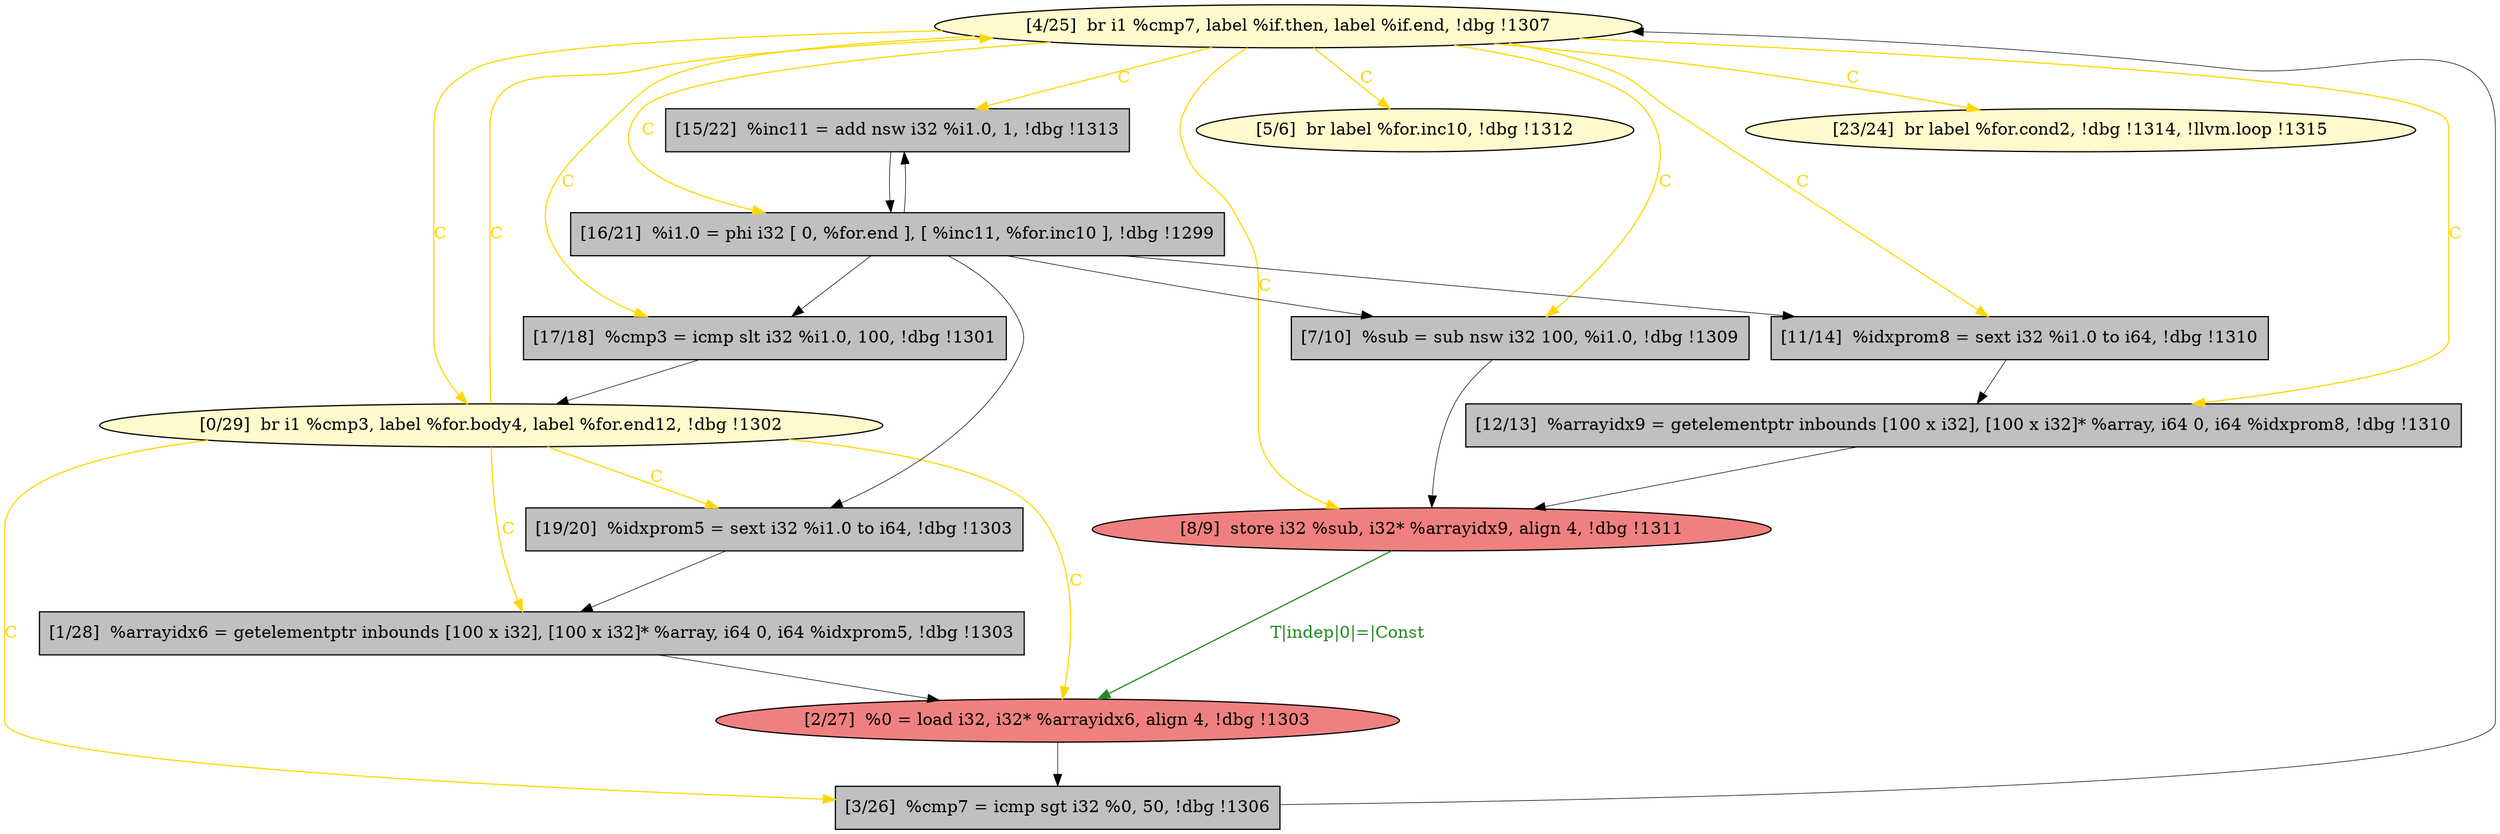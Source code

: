 
digraph G {


node220 [fillcolor=lemonchiffon,label="[4/25]  br i1 %cmp7, label %if.then, label %if.end, !dbg !1307",shape=ellipse,style=filled ]
node218 [fillcolor=grey,label="[7/10]  %sub = sub nsw i32 100, %i1.0, !dbg !1309",shape=rectangle,style=filled ]
node216 [fillcolor=lightcoral,label="[8/9]  store i32 %sub, i32* %arrayidx9, align 4, !dbg !1311",shape=ellipse,style=filled ]
node215 [fillcolor=grey,label="[15/22]  %inc11 = add nsw i32 %i1.0, 1, !dbg !1313",shape=rectangle,style=filled ]
node214 [fillcolor=grey,label="[3/26]  %cmp7 = icmp sgt i32 %0, 50, !dbg !1306",shape=rectangle,style=filled ]
node219 [fillcolor=grey,label="[11/14]  %idxprom8 = sext i32 %i1.0 to i64, !dbg !1310",shape=rectangle,style=filled ]
node217 [fillcolor=grey,label="[12/13]  %arrayidx9 = getelementptr inbounds [100 x i32], [100 x i32]* %array, i64 0, i64 %idxprom8, !dbg !1310",shape=rectangle,style=filled ]
node212 [fillcolor=grey,label="[19/20]  %idxprom5 = sext i32 %i1.0 to i64, !dbg !1303",shape=rectangle,style=filled ]
node206 [fillcolor=lemonchiffon,label="[0/29]  br i1 %cmp3, label %for.body4, label %for.end12, !dbg !1302",shape=ellipse,style=filled ]
node207 [fillcolor=lemonchiffon,label="[5/6]  br label %for.inc10, !dbg !1312",shape=ellipse,style=filled ]
node208 [fillcolor=lightcoral,label="[2/27]  %0 = load i32, i32* %arrayidx6, align 4, !dbg !1303",shape=ellipse,style=filled ]
node210 [fillcolor=grey,label="[16/21]  %i1.0 = phi i32 [ 0, %for.end ], [ %inc11, %for.inc10 ], !dbg !1299",shape=rectangle,style=filled ]
node209 [fillcolor=grey,label="[1/28]  %arrayidx6 = getelementptr inbounds [100 x i32], [100 x i32]* %array, i64 0, i64 %idxprom5, !dbg !1303",shape=rectangle,style=filled ]
node213 [fillcolor=grey,label="[17/18]  %cmp3 = icmp slt i32 %i1.0, 100, !dbg !1301",shape=rectangle,style=filled ]
node211 [fillcolor=lemonchiffon,label="[23/24]  br label %for.cond2, !dbg !1314, !llvm.loop !1315",shape=ellipse,style=filled ]

node206->node208 [style=solid,color=gold,label="C",penwidth=1.0,fontcolor=gold ]
node214->node220 [style=solid,color=black,label="",penwidth=0.5,fontcolor=black ]
node210->node215 [style=solid,color=black,label="",penwidth=0.5,fontcolor=black ]
node220->node219 [style=solid,color=gold,label="C",penwidth=1.0,fontcolor=gold ]
node219->node217 [style=solid,color=black,label="",penwidth=0.5,fontcolor=black ]
node210->node218 [style=solid,color=black,label="",penwidth=0.5,fontcolor=black ]
node220->node218 [style=solid,color=gold,label="C",penwidth=1.0,fontcolor=gold ]
node208->node214 [style=solid,color=black,label="",penwidth=0.5,fontcolor=black ]
node220->node210 [style=solid,color=gold,label="C",penwidth=1.0,fontcolor=gold ]
node220->node207 [style=solid,color=gold,label="C",penwidth=1.0,fontcolor=gold ]
node220->node206 [style=solid,color=gold,label="C",penwidth=1.0,fontcolor=gold ]
node218->node216 [style=solid,color=black,label="",penwidth=0.5,fontcolor=black ]
node220->node211 [style=solid,color=gold,label="C",penwidth=1.0,fontcolor=gold ]
node220->node215 [style=solid,color=gold,label="C",penwidth=1.0,fontcolor=gold ]
node213->node206 [style=solid,color=black,label="",penwidth=0.5,fontcolor=black ]
node206->node220 [style=solid,color=gold,label="C",penwidth=1.0,fontcolor=gold ]
node210->node212 [style=solid,color=black,label="",penwidth=0.5,fontcolor=black ]
node220->node213 [style=solid,color=gold,label="C",penwidth=1.0,fontcolor=gold ]
node206->node212 [style=solid,color=gold,label="C",penwidth=1.0,fontcolor=gold ]
node220->node216 [style=solid,color=gold,label="C",penwidth=1.0,fontcolor=gold ]
node206->node214 [style=solid,color=gold,label="C",penwidth=1.0,fontcolor=gold ]
node210->node219 [style=solid,color=black,label="",penwidth=0.5,fontcolor=black ]
node220->node217 [style=solid,color=gold,label="C",penwidth=1.0,fontcolor=gold ]
node209->node208 [style=solid,color=black,label="",penwidth=0.5,fontcolor=black ]
node216->node208 [style=solid,color=forestgreen,label="T|indep|0|=|Const",penwidth=1.0,fontcolor=forestgreen ]
node217->node216 [style=solid,color=black,label="",penwidth=0.5,fontcolor=black ]
node215->node210 [style=solid,color=black,label="",penwidth=0.5,fontcolor=black ]
node210->node213 [style=solid,color=black,label="",penwidth=0.5,fontcolor=black ]
node206->node209 [style=solid,color=gold,label="C",penwidth=1.0,fontcolor=gold ]
node212->node209 [style=solid,color=black,label="",penwidth=0.5,fontcolor=black ]


}

